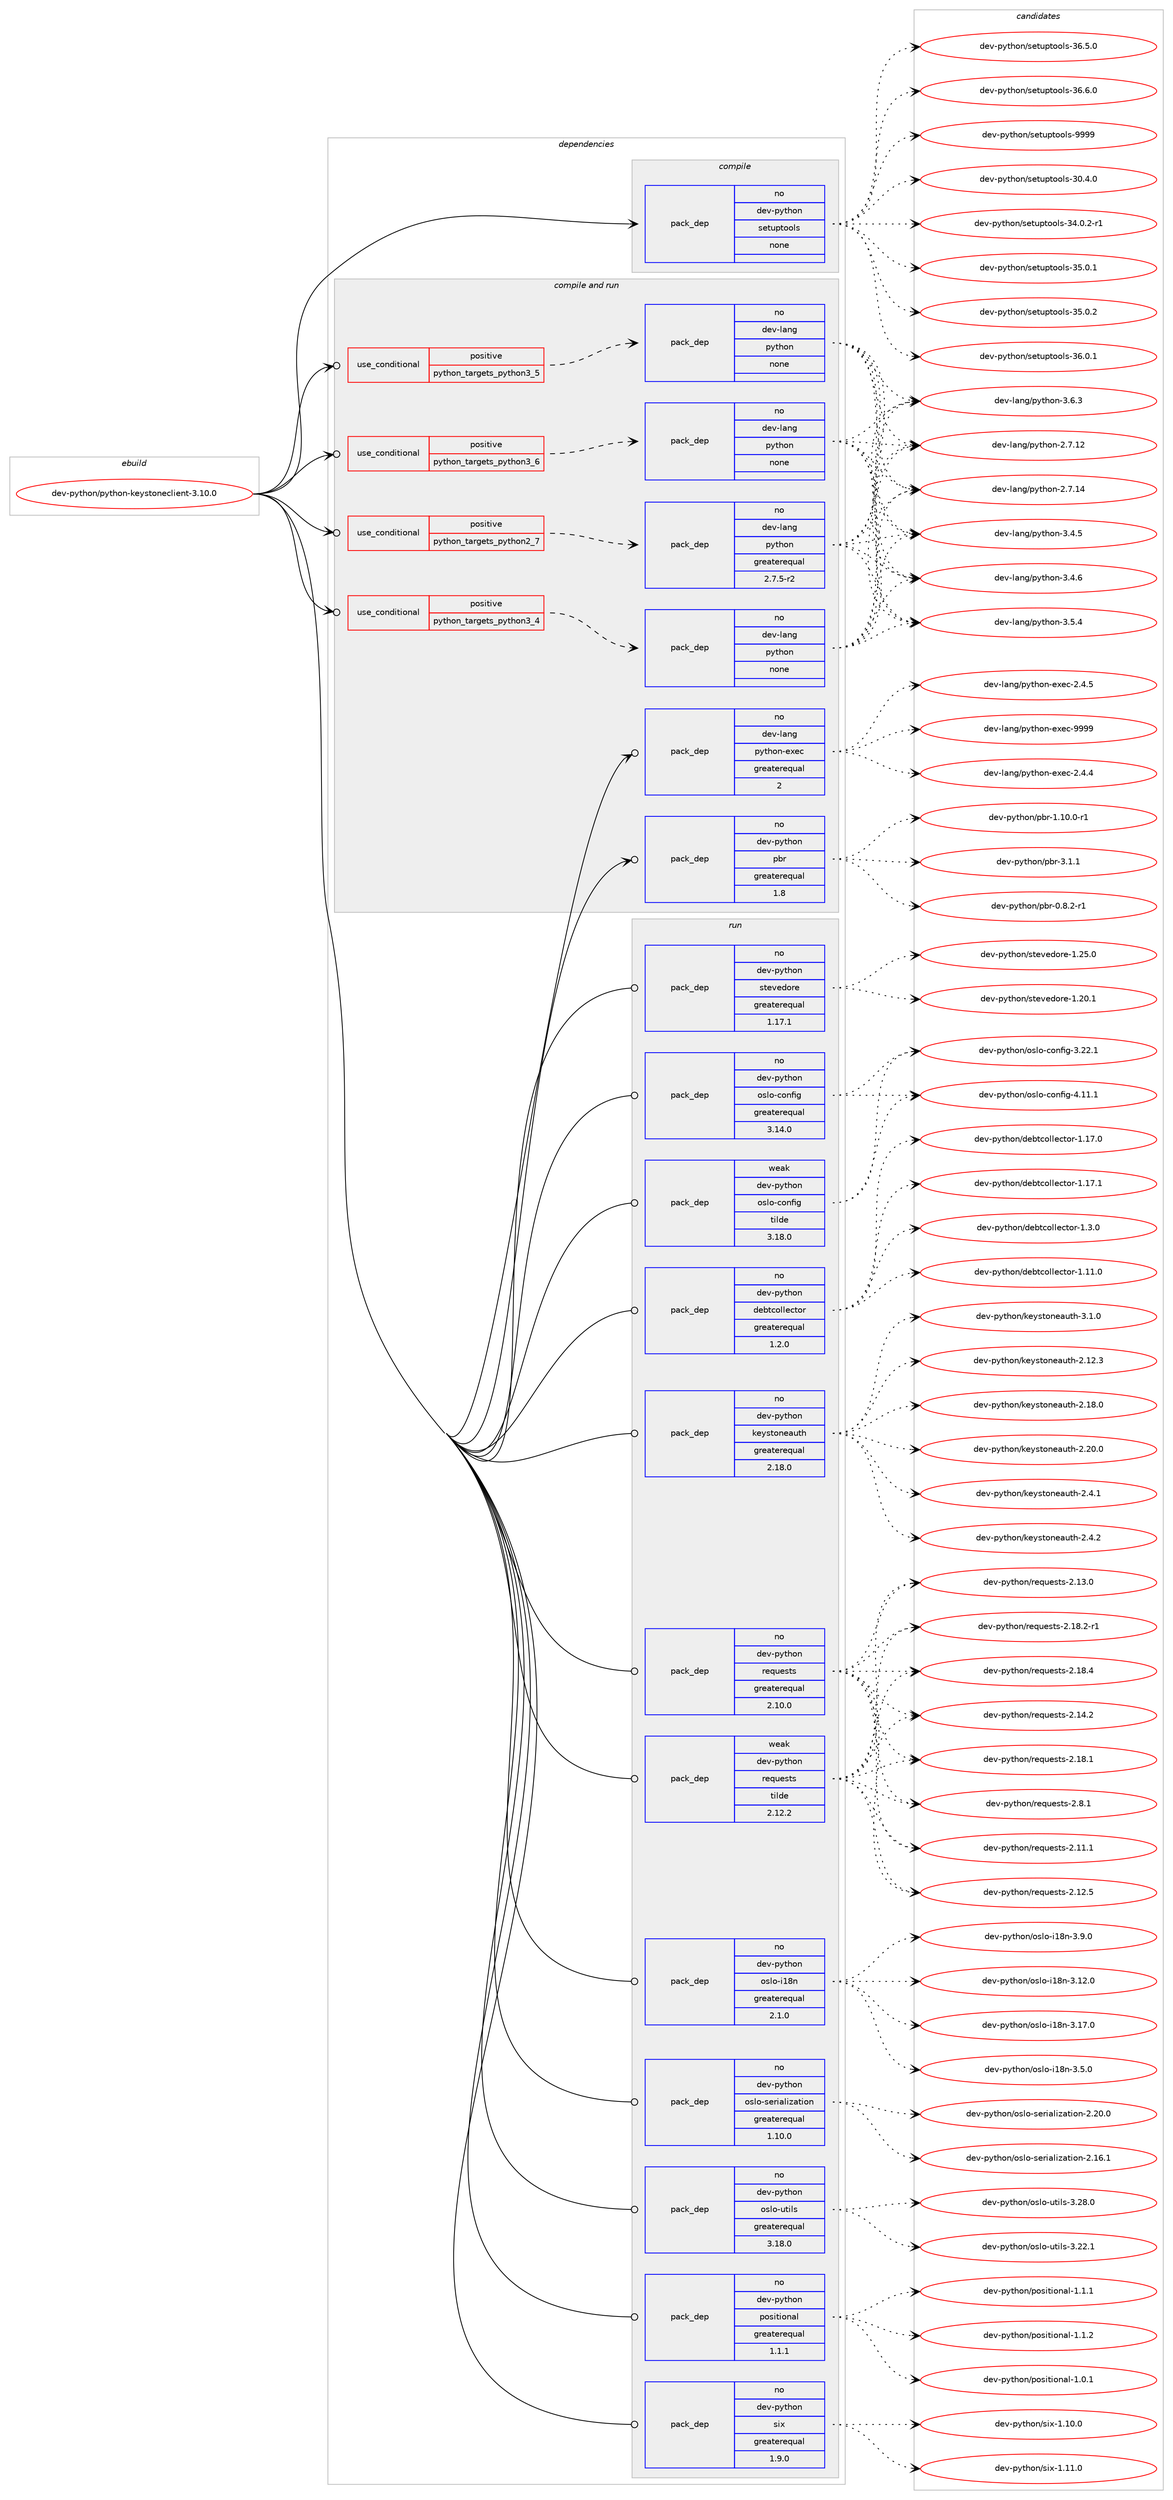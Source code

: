 digraph prolog {

# *************
# Graph options
# *************

newrank=true;
concentrate=true;
compound=true;
graph [rankdir=LR,fontname=Helvetica,fontsize=10,ranksep=1.5];#, ranksep=2.5, nodesep=0.2];
edge  [arrowhead=vee];
node  [fontname=Helvetica,fontsize=10];

# **********
# The ebuild
# **********

subgraph cluster_leftcol {
color=gray;
rank=same;
label=<<i>ebuild</i>>;
id [label="dev-python/python-keystoneclient-3.10.0", color=red, width=4, href="../dev-python/python-keystoneclient-3.10.0.svg"];
}

# ****************
# The dependencies
# ****************

subgraph cluster_midcol {
color=gray;
label=<<i>dependencies</i>>;
subgraph cluster_compile {
fillcolor="#eeeeee";
style=filled;
label=<<i>compile</i>>;
subgraph pack138014 {
dependency182077 [label=<<TABLE BORDER="0" CELLBORDER="1" CELLSPACING="0" CELLPADDING="4" WIDTH="220"><TR><TD ROWSPAN="6" CELLPADDING="30">pack_dep</TD></TR><TR><TD WIDTH="110">no</TD></TR><TR><TD>dev-python</TD></TR><TR><TD>setuptools</TD></TR><TR><TD>none</TD></TR><TR><TD></TD></TR></TABLE>>, shape=none, color=blue];
}
id:e -> dependency182077:w [weight=20,style="solid",arrowhead="vee"];
}
subgraph cluster_compileandrun {
fillcolor="#eeeeee";
style=filled;
label=<<i>compile and run</i>>;
subgraph cond40114 {
dependency182078 [label=<<TABLE BORDER="0" CELLBORDER="1" CELLSPACING="0" CELLPADDING="4"><TR><TD ROWSPAN="3" CELLPADDING="10">use_conditional</TD></TR><TR><TD>positive</TD></TR><TR><TD>python_targets_python2_7</TD></TR></TABLE>>, shape=none, color=red];
subgraph pack138015 {
dependency182079 [label=<<TABLE BORDER="0" CELLBORDER="1" CELLSPACING="0" CELLPADDING="4" WIDTH="220"><TR><TD ROWSPAN="6" CELLPADDING="30">pack_dep</TD></TR><TR><TD WIDTH="110">no</TD></TR><TR><TD>dev-lang</TD></TR><TR><TD>python</TD></TR><TR><TD>greaterequal</TD></TR><TR><TD>2.7.5-r2</TD></TR></TABLE>>, shape=none, color=blue];
}
dependency182078:e -> dependency182079:w [weight=20,style="dashed",arrowhead="vee"];
}
id:e -> dependency182078:w [weight=20,style="solid",arrowhead="odotvee"];
subgraph cond40115 {
dependency182080 [label=<<TABLE BORDER="0" CELLBORDER="1" CELLSPACING="0" CELLPADDING="4"><TR><TD ROWSPAN="3" CELLPADDING="10">use_conditional</TD></TR><TR><TD>positive</TD></TR><TR><TD>python_targets_python3_4</TD></TR></TABLE>>, shape=none, color=red];
subgraph pack138016 {
dependency182081 [label=<<TABLE BORDER="0" CELLBORDER="1" CELLSPACING="0" CELLPADDING="4" WIDTH="220"><TR><TD ROWSPAN="6" CELLPADDING="30">pack_dep</TD></TR><TR><TD WIDTH="110">no</TD></TR><TR><TD>dev-lang</TD></TR><TR><TD>python</TD></TR><TR><TD>none</TD></TR><TR><TD></TD></TR></TABLE>>, shape=none, color=blue];
}
dependency182080:e -> dependency182081:w [weight=20,style="dashed",arrowhead="vee"];
}
id:e -> dependency182080:w [weight=20,style="solid",arrowhead="odotvee"];
subgraph cond40116 {
dependency182082 [label=<<TABLE BORDER="0" CELLBORDER="1" CELLSPACING="0" CELLPADDING="4"><TR><TD ROWSPAN="3" CELLPADDING="10">use_conditional</TD></TR><TR><TD>positive</TD></TR><TR><TD>python_targets_python3_5</TD></TR></TABLE>>, shape=none, color=red];
subgraph pack138017 {
dependency182083 [label=<<TABLE BORDER="0" CELLBORDER="1" CELLSPACING="0" CELLPADDING="4" WIDTH="220"><TR><TD ROWSPAN="6" CELLPADDING="30">pack_dep</TD></TR><TR><TD WIDTH="110">no</TD></TR><TR><TD>dev-lang</TD></TR><TR><TD>python</TD></TR><TR><TD>none</TD></TR><TR><TD></TD></TR></TABLE>>, shape=none, color=blue];
}
dependency182082:e -> dependency182083:w [weight=20,style="dashed",arrowhead="vee"];
}
id:e -> dependency182082:w [weight=20,style="solid",arrowhead="odotvee"];
subgraph cond40117 {
dependency182084 [label=<<TABLE BORDER="0" CELLBORDER="1" CELLSPACING="0" CELLPADDING="4"><TR><TD ROWSPAN="3" CELLPADDING="10">use_conditional</TD></TR><TR><TD>positive</TD></TR><TR><TD>python_targets_python3_6</TD></TR></TABLE>>, shape=none, color=red];
subgraph pack138018 {
dependency182085 [label=<<TABLE BORDER="0" CELLBORDER="1" CELLSPACING="0" CELLPADDING="4" WIDTH="220"><TR><TD ROWSPAN="6" CELLPADDING="30">pack_dep</TD></TR><TR><TD WIDTH="110">no</TD></TR><TR><TD>dev-lang</TD></TR><TR><TD>python</TD></TR><TR><TD>none</TD></TR><TR><TD></TD></TR></TABLE>>, shape=none, color=blue];
}
dependency182084:e -> dependency182085:w [weight=20,style="dashed",arrowhead="vee"];
}
id:e -> dependency182084:w [weight=20,style="solid",arrowhead="odotvee"];
subgraph pack138019 {
dependency182086 [label=<<TABLE BORDER="0" CELLBORDER="1" CELLSPACING="0" CELLPADDING="4" WIDTH="220"><TR><TD ROWSPAN="6" CELLPADDING="30">pack_dep</TD></TR><TR><TD WIDTH="110">no</TD></TR><TR><TD>dev-lang</TD></TR><TR><TD>python-exec</TD></TR><TR><TD>greaterequal</TD></TR><TR><TD>2</TD></TR></TABLE>>, shape=none, color=blue];
}
id:e -> dependency182086:w [weight=20,style="solid",arrowhead="odotvee"];
subgraph pack138020 {
dependency182087 [label=<<TABLE BORDER="0" CELLBORDER="1" CELLSPACING="0" CELLPADDING="4" WIDTH="220"><TR><TD ROWSPAN="6" CELLPADDING="30">pack_dep</TD></TR><TR><TD WIDTH="110">no</TD></TR><TR><TD>dev-python</TD></TR><TR><TD>pbr</TD></TR><TR><TD>greaterequal</TD></TR><TR><TD>1.8</TD></TR></TABLE>>, shape=none, color=blue];
}
id:e -> dependency182087:w [weight=20,style="solid",arrowhead="odotvee"];
}
subgraph cluster_run {
fillcolor="#eeeeee";
style=filled;
label=<<i>run</i>>;
subgraph pack138021 {
dependency182088 [label=<<TABLE BORDER="0" CELLBORDER="1" CELLSPACING="0" CELLPADDING="4" WIDTH="220"><TR><TD ROWSPAN="6" CELLPADDING="30">pack_dep</TD></TR><TR><TD WIDTH="110">no</TD></TR><TR><TD>dev-python</TD></TR><TR><TD>debtcollector</TD></TR><TR><TD>greaterequal</TD></TR><TR><TD>1.2.0</TD></TR></TABLE>>, shape=none, color=blue];
}
id:e -> dependency182088:w [weight=20,style="solid",arrowhead="odot"];
subgraph pack138022 {
dependency182089 [label=<<TABLE BORDER="0" CELLBORDER="1" CELLSPACING="0" CELLPADDING="4" WIDTH="220"><TR><TD ROWSPAN="6" CELLPADDING="30">pack_dep</TD></TR><TR><TD WIDTH="110">no</TD></TR><TR><TD>dev-python</TD></TR><TR><TD>keystoneauth</TD></TR><TR><TD>greaterequal</TD></TR><TR><TD>2.18.0</TD></TR></TABLE>>, shape=none, color=blue];
}
id:e -> dependency182089:w [weight=20,style="solid",arrowhead="odot"];
subgraph pack138023 {
dependency182090 [label=<<TABLE BORDER="0" CELLBORDER="1" CELLSPACING="0" CELLPADDING="4" WIDTH="220"><TR><TD ROWSPAN="6" CELLPADDING="30">pack_dep</TD></TR><TR><TD WIDTH="110">no</TD></TR><TR><TD>dev-python</TD></TR><TR><TD>oslo-config</TD></TR><TR><TD>greaterequal</TD></TR><TR><TD>3.14.0</TD></TR></TABLE>>, shape=none, color=blue];
}
id:e -> dependency182090:w [weight=20,style="solid",arrowhead="odot"];
subgraph pack138024 {
dependency182091 [label=<<TABLE BORDER="0" CELLBORDER="1" CELLSPACING="0" CELLPADDING="4" WIDTH="220"><TR><TD ROWSPAN="6" CELLPADDING="30">pack_dep</TD></TR><TR><TD WIDTH="110">no</TD></TR><TR><TD>dev-python</TD></TR><TR><TD>oslo-i18n</TD></TR><TR><TD>greaterequal</TD></TR><TR><TD>2.1.0</TD></TR></TABLE>>, shape=none, color=blue];
}
id:e -> dependency182091:w [weight=20,style="solid",arrowhead="odot"];
subgraph pack138025 {
dependency182092 [label=<<TABLE BORDER="0" CELLBORDER="1" CELLSPACING="0" CELLPADDING="4" WIDTH="220"><TR><TD ROWSPAN="6" CELLPADDING="30">pack_dep</TD></TR><TR><TD WIDTH="110">no</TD></TR><TR><TD>dev-python</TD></TR><TR><TD>oslo-serialization</TD></TR><TR><TD>greaterequal</TD></TR><TR><TD>1.10.0</TD></TR></TABLE>>, shape=none, color=blue];
}
id:e -> dependency182092:w [weight=20,style="solid",arrowhead="odot"];
subgraph pack138026 {
dependency182093 [label=<<TABLE BORDER="0" CELLBORDER="1" CELLSPACING="0" CELLPADDING="4" WIDTH="220"><TR><TD ROWSPAN="6" CELLPADDING="30">pack_dep</TD></TR><TR><TD WIDTH="110">no</TD></TR><TR><TD>dev-python</TD></TR><TR><TD>oslo-utils</TD></TR><TR><TD>greaterequal</TD></TR><TR><TD>3.18.0</TD></TR></TABLE>>, shape=none, color=blue];
}
id:e -> dependency182093:w [weight=20,style="solid",arrowhead="odot"];
subgraph pack138027 {
dependency182094 [label=<<TABLE BORDER="0" CELLBORDER="1" CELLSPACING="0" CELLPADDING="4" WIDTH="220"><TR><TD ROWSPAN="6" CELLPADDING="30">pack_dep</TD></TR><TR><TD WIDTH="110">no</TD></TR><TR><TD>dev-python</TD></TR><TR><TD>positional</TD></TR><TR><TD>greaterequal</TD></TR><TR><TD>1.1.1</TD></TR></TABLE>>, shape=none, color=blue];
}
id:e -> dependency182094:w [weight=20,style="solid",arrowhead="odot"];
subgraph pack138028 {
dependency182095 [label=<<TABLE BORDER="0" CELLBORDER="1" CELLSPACING="0" CELLPADDING="4" WIDTH="220"><TR><TD ROWSPAN="6" CELLPADDING="30">pack_dep</TD></TR><TR><TD WIDTH="110">no</TD></TR><TR><TD>dev-python</TD></TR><TR><TD>requests</TD></TR><TR><TD>greaterequal</TD></TR><TR><TD>2.10.0</TD></TR></TABLE>>, shape=none, color=blue];
}
id:e -> dependency182095:w [weight=20,style="solid",arrowhead="odot"];
subgraph pack138029 {
dependency182096 [label=<<TABLE BORDER="0" CELLBORDER="1" CELLSPACING="0" CELLPADDING="4" WIDTH="220"><TR><TD ROWSPAN="6" CELLPADDING="30">pack_dep</TD></TR><TR><TD WIDTH="110">no</TD></TR><TR><TD>dev-python</TD></TR><TR><TD>six</TD></TR><TR><TD>greaterequal</TD></TR><TR><TD>1.9.0</TD></TR></TABLE>>, shape=none, color=blue];
}
id:e -> dependency182096:w [weight=20,style="solid",arrowhead="odot"];
subgraph pack138030 {
dependency182097 [label=<<TABLE BORDER="0" CELLBORDER="1" CELLSPACING="0" CELLPADDING="4" WIDTH="220"><TR><TD ROWSPAN="6" CELLPADDING="30">pack_dep</TD></TR><TR><TD WIDTH="110">no</TD></TR><TR><TD>dev-python</TD></TR><TR><TD>stevedore</TD></TR><TR><TD>greaterequal</TD></TR><TR><TD>1.17.1</TD></TR></TABLE>>, shape=none, color=blue];
}
id:e -> dependency182097:w [weight=20,style="solid",arrowhead="odot"];
subgraph pack138031 {
dependency182098 [label=<<TABLE BORDER="0" CELLBORDER="1" CELLSPACING="0" CELLPADDING="4" WIDTH="220"><TR><TD ROWSPAN="6" CELLPADDING="30">pack_dep</TD></TR><TR><TD WIDTH="110">weak</TD></TR><TR><TD>dev-python</TD></TR><TR><TD>oslo-config</TD></TR><TR><TD>tilde</TD></TR><TR><TD>3.18.0</TD></TR></TABLE>>, shape=none, color=blue];
}
id:e -> dependency182098:w [weight=20,style="solid",arrowhead="odot"];
subgraph pack138032 {
dependency182099 [label=<<TABLE BORDER="0" CELLBORDER="1" CELLSPACING="0" CELLPADDING="4" WIDTH="220"><TR><TD ROWSPAN="6" CELLPADDING="30">pack_dep</TD></TR><TR><TD WIDTH="110">weak</TD></TR><TR><TD>dev-python</TD></TR><TR><TD>requests</TD></TR><TR><TD>tilde</TD></TR><TR><TD>2.12.2</TD></TR></TABLE>>, shape=none, color=blue];
}
id:e -> dependency182099:w [weight=20,style="solid",arrowhead="odot"];
}
}

# **************
# The candidates
# **************

subgraph cluster_choices {
rank=same;
color=gray;
label=<<i>candidates</i>>;

subgraph choice138014 {
color=black;
nodesep=1;
choice100101118451121211161041111104711510111611711211611111110811545514846524648 [label="dev-python/setuptools-30.4.0", color=red, width=4,href="../dev-python/setuptools-30.4.0.svg"];
choice1001011184511212111610411111047115101116117112116111111108115455152464846504511449 [label="dev-python/setuptools-34.0.2-r1", color=red, width=4,href="../dev-python/setuptools-34.0.2-r1.svg"];
choice100101118451121211161041111104711510111611711211611111110811545515346484649 [label="dev-python/setuptools-35.0.1", color=red, width=4,href="../dev-python/setuptools-35.0.1.svg"];
choice100101118451121211161041111104711510111611711211611111110811545515346484650 [label="dev-python/setuptools-35.0.2", color=red, width=4,href="../dev-python/setuptools-35.0.2.svg"];
choice100101118451121211161041111104711510111611711211611111110811545515446484649 [label="dev-python/setuptools-36.0.1", color=red, width=4,href="../dev-python/setuptools-36.0.1.svg"];
choice100101118451121211161041111104711510111611711211611111110811545515446534648 [label="dev-python/setuptools-36.5.0", color=red, width=4,href="../dev-python/setuptools-36.5.0.svg"];
choice100101118451121211161041111104711510111611711211611111110811545515446544648 [label="dev-python/setuptools-36.6.0", color=red, width=4,href="../dev-python/setuptools-36.6.0.svg"];
choice10010111845112121116104111110471151011161171121161111111081154557575757 [label="dev-python/setuptools-9999", color=red, width=4,href="../dev-python/setuptools-9999.svg"];
dependency182077:e -> choice100101118451121211161041111104711510111611711211611111110811545514846524648:w [style=dotted,weight="100"];
dependency182077:e -> choice1001011184511212111610411111047115101116117112116111111108115455152464846504511449:w [style=dotted,weight="100"];
dependency182077:e -> choice100101118451121211161041111104711510111611711211611111110811545515346484649:w [style=dotted,weight="100"];
dependency182077:e -> choice100101118451121211161041111104711510111611711211611111110811545515346484650:w [style=dotted,weight="100"];
dependency182077:e -> choice100101118451121211161041111104711510111611711211611111110811545515446484649:w [style=dotted,weight="100"];
dependency182077:e -> choice100101118451121211161041111104711510111611711211611111110811545515446534648:w [style=dotted,weight="100"];
dependency182077:e -> choice100101118451121211161041111104711510111611711211611111110811545515446544648:w [style=dotted,weight="100"];
dependency182077:e -> choice10010111845112121116104111110471151011161171121161111111081154557575757:w [style=dotted,weight="100"];
}
subgraph choice138015 {
color=black;
nodesep=1;
choice10010111845108971101034711212111610411111045504655464950 [label="dev-lang/python-2.7.12", color=red, width=4,href="../dev-lang/python-2.7.12.svg"];
choice10010111845108971101034711212111610411111045504655464952 [label="dev-lang/python-2.7.14", color=red, width=4,href="../dev-lang/python-2.7.14.svg"];
choice100101118451089711010347112121116104111110455146524653 [label="dev-lang/python-3.4.5", color=red, width=4,href="../dev-lang/python-3.4.5.svg"];
choice100101118451089711010347112121116104111110455146524654 [label="dev-lang/python-3.4.6", color=red, width=4,href="../dev-lang/python-3.4.6.svg"];
choice100101118451089711010347112121116104111110455146534652 [label="dev-lang/python-3.5.4", color=red, width=4,href="../dev-lang/python-3.5.4.svg"];
choice100101118451089711010347112121116104111110455146544651 [label="dev-lang/python-3.6.3", color=red, width=4,href="../dev-lang/python-3.6.3.svg"];
dependency182079:e -> choice10010111845108971101034711212111610411111045504655464950:w [style=dotted,weight="100"];
dependency182079:e -> choice10010111845108971101034711212111610411111045504655464952:w [style=dotted,weight="100"];
dependency182079:e -> choice100101118451089711010347112121116104111110455146524653:w [style=dotted,weight="100"];
dependency182079:e -> choice100101118451089711010347112121116104111110455146524654:w [style=dotted,weight="100"];
dependency182079:e -> choice100101118451089711010347112121116104111110455146534652:w [style=dotted,weight="100"];
dependency182079:e -> choice100101118451089711010347112121116104111110455146544651:w [style=dotted,weight="100"];
}
subgraph choice138016 {
color=black;
nodesep=1;
choice10010111845108971101034711212111610411111045504655464950 [label="dev-lang/python-2.7.12", color=red, width=4,href="../dev-lang/python-2.7.12.svg"];
choice10010111845108971101034711212111610411111045504655464952 [label="dev-lang/python-2.7.14", color=red, width=4,href="../dev-lang/python-2.7.14.svg"];
choice100101118451089711010347112121116104111110455146524653 [label="dev-lang/python-3.4.5", color=red, width=4,href="../dev-lang/python-3.4.5.svg"];
choice100101118451089711010347112121116104111110455146524654 [label="dev-lang/python-3.4.6", color=red, width=4,href="../dev-lang/python-3.4.6.svg"];
choice100101118451089711010347112121116104111110455146534652 [label="dev-lang/python-3.5.4", color=red, width=4,href="../dev-lang/python-3.5.4.svg"];
choice100101118451089711010347112121116104111110455146544651 [label="dev-lang/python-3.6.3", color=red, width=4,href="../dev-lang/python-3.6.3.svg"];
dependency182081:e -> choice10010111845108971101034711212111610411111045504655464950:w [style=dotted,weight="100"];
dependency182081:e -> choice10010111845108971101034711212111610411111045504655464952:w [style=dotted,weight="100"];
dependency182081:e -> choice100101118451089711010347112121116104111110455146524653:w [style=dotted,weight="100"];
dependency182081:e -> choice100101118451089711010347112121116104111110455146524654:w [style=dotted,weight="100"];
dependency182081:e -> choice100101118451089711010347112121116104111110455146534652:w [style=dotted,weight="100"];
dependency182081:e -> choice100101118451089711010347112121116104111110455146544651:w [style=dotted,weight="100"];
}
subgraph choice138017 {
color=black;
nodesep=1;
choice10010111845108971101034711212111610411111045504655464950 [label="dev-lang/python-2.7.12", color=red, width=4,href="../dev-lang/python-2.7.12.svg"];
choice10010111845108971101034711212111610411111045504655464952 [label="dev-lang/python-2.7.14", color=red, width=4,href="../dev-lang/python-2.7.14.svg"];
choice100101118451089711010347112121116104111110455146524653 [label="dev-lang/python-3.4.5", color=red, width=4,href="../dev-lang/python-3.4.5.svg"];
choice100101118451089711010347112121116104111110455146524654 [label="dev-lang/python-3.4.6", color=red, width=4,href="../dev-lang/python-3.4.6.svg"];
choice100101118451089711010347112121116104111110455146534652 [label="dev-lang/python-3.5.4", color=red, width=4,href="../dev-lang/python-3.5.4.svg"];
choice100101118451089711010347112121116104111110455146544651 [label="dev-lang/python-3.6.3", color=red, width=4,href="../dev-lang/python-3.6.3.svg"];
dependency182083:e -> choice10010111845108971101034711212111610411111045504655464950:w [style=dotted,weight="100"];
dependency182083:e -> choice10010111845108971101034711212111610411111045504655464952:w [style=dotted,weight="100"];
dependency182083:e -> choice100101118451089711010347112121116104111110455146524653:w [style=dotted,weight="100"];
dependency182083:e -> choice100101118451089711010347112121116104111110455146524654:w [style=dotted,weight="100"];
dependency182083:e -> choice100101118451089711010347112121116104111110455146534652:w [style=dotted,weight="100"];
dependency182083:e -> choice100101118451089711010347112121116104111110455146544651:w [style=dotted,weight="100"];
}
subgraph choice138018 {
color=black;
nodesep=1;
choice10010111845108971101034711212111610411111045504655464950 [label="dev-lang/python-2.7.12", color=red, width=4,href="../dev-lang/python-2.7.12.svg"];
choice10010111845108971101034711212111610411111045504655464952 [label="dev-lang/python-2.7.14", color=red, width=4,href="../dev-lang/python-2.7.14.svg"];
choice100101118451089711010347112121116104111110455146524653 [label="dev-lang/python-3.4.5", color=red, width=4,href="../dev-lang/python-3.4.5.svg"];
choice100101118451089711010347112121116104111110455146524654 [label="dev-lang/python-3.4.6", color=red, width=4,href="../dev-lang/python-3.4.6.svg"];
choice100101118451089711010347112121116104111110455146534652 [label="dev-lang/python-3.5.4", color=red, width=4,href="../dev-lang/python-3.5.4.svg"];
choice100101118451089711010347112121116104111110455146544651 [label="dev-lang/python-3.6.3", color=red, width=4,href="../dev-lang/python-3.6.3.svg"];
dependency182085:e -> choice10010111845108971101034711212111610411111045504655464950:w [style=dotted,weight="100"];
dependency182085:e -> choice10010111845108971101034711212111610411111045504655464952:w [style=dotted,weight="100"];
dependency182085:e -> choice100101118451089711010347112121116104111110455146524653:w [style=dotted,weight="100"];
dependency182085:e -> choice100101118451089711010347112121116104111110455146524654:w [style=dotted,weight="100"];
dependency182085:e -> choice100101118451089711010347112121116104111110455146534652:w [style=dotted,weight="100"];
dependency182085:e -> choice100101118451089711010347112121116104111110455146544651:w [style=dotted,weight="100"];
}
subgraph choice138019 {
color=black;
nodesep=1;
choice1001011184510897110103471121211161041111104510112010199455046524652 [label="dev-lang/python-exec-2.4.4", color=red, width=4,href="../dev-lang/python-exec-2.4.4.svg"];
choice1001011184510897110103471121211161041111104510112010199455046524653 [label="dev-lang/python-exec-2.4.5", color=red, width=4,href="../dev-lang/python-exec-2.4.5.svg"];
choice10010111845108971101034711212111610411111045101120101994557575757 [label="dev-lang/python-exec-9999", color=red, width=4,href="../dev-lang/python-exec-9999.svg"];
dependency182086:e -> choice1001011184510897110103471121211161041111104510112010199455046524652:w [style=dotted,weight="100"];
dependency182086:e -> choice1001011184510897110103471121211161041111104510112010199455046524653:w [style=dotted,weight="100"];
dependency182086:e -> choice10010111845108971101034711212111610411111045101120101994557575757:w [style=dotted,weight="100"];
}
subgraph choice138020 {
color=black;
nodesep=1;
choice1001011184511212111610411111047112981144548465646504511449 [label="dev-python/pbr-0.8.2-r1", color=red, width=4,href="../dev-python/pbr-0.8.2-r1.svg"];
choice100101118451121211161041111104711298114454946494846484511449 [label="dev-python/pbr-1.10.0-r1", color=red, width=4,href="../dev-python/pbr-1.10.0-r1.svg"];
choice100101118451121211161041111104711298114455146494649 [label="dev-python/pbr-3.1.1", color=red, width=4,href="../dev-python/pbr-3.1.1.svg"];
dependency182087:e -> choice1001011184511212111610411111047112981144548465646504511449:w [style=dotted,weight="100"];
dependency182087:e -> choice100101118451121211161041111104711298114454946494846484511449:w [style=dotted,weight="100"];
dependency182087:e -> choice100101118451121211161041111104711298114455146494649:w [style=dotted,weight="100"];
}
subgraph choice138021 {
color=black;
nodesep=1;
choice100101118451121211161041111104710010198116991111081081019911611111445494649494648 [label="dev-python/debtcollector-1.11.0", color=red, width=4,href="../dev-python/debtcollector-1.11.0.svg"];
choice100101118451121211161041111104710010198116991111081081019911611111445494649554648 [label="dev-python/debtcollector-1.17.0", color=red, width=4,href="../dev-python/debtcollector-1.17.0.svg"];
choice100101118451121211161041111104710010198116991111081081019911611111445494649554649 [label="dev-python/debtcollector-1.17.1", color=red, width=4,href="../dev-python/debtcollector-1.17.1.svg"];
choice1001011184511212111610411111047100101981169911110810810199116111114454946514648 [label="dev-python/debtcollector-1.3.0", color=red, width=4,href="../dev-python/debtcollector-1.3.0.svg"];
dependency182088:e -> choice100101118451121211161041111104710010198116991111081081019911611111445494649494648:w [style=dotted,weight="100"];
dependency182088:e -> choice100101118451121211161041111104710010198116991111081081019911611111445494649554648:w [style=dotted,weight="100"];
dependency182088:e -> choice100101118451121211161041111104710010198116991111081081019911611111445494649554649:w [style=dotted,weight="100"];
dependency182088:e -> choice1001011184511212111610411111047100101981169911110810810199116111114454946514648:w [style=dotted,weight="100"];
}
subgraph choice138022 {
color=black;
nodesep=1;
choice10010111845112121116104111110471071011211151161111101019711711610445504649504651 [label="dev-python/keystoneauth-2.12.3", color=red, width=4,href="../dev-python/keystoneauth-2.12.3.svg"];
choice10010111845112121116104111110471071011211151161111101019711711610445504649564648 [label="dev-python/keystoneauth-2.18.0", color=red, width=4,href="../dev-python/keystoneauth-2.18.0.svg"];
choice10010111845112121116104111110471071011211151161111101019711711610445504650484648 [label="dev-python/keystoneauth-2.20.0", color=red, width=4,href="../dev-python/keystoneauth-2.20.0.svg"];
choice100101118451121211161041111104710710112111511611111010197117116104455046524649 [label="dev-python/keystoneauth-2.4.1", color=red, width=4,href="../dev-python/keystoneauth-2.4.1.svg"];
choice100101118451121211161041111104710710112111511611111010197117116104455046524650 [label="dev-python/keystoneauth-2.4.2", color=red, width=4,href="../dev-python/keystoneauth-2.4.2.svg"];
choice100101118451121211161041111104710710112111511611111010197117116104455146494648 [label="dev-python/keystoneauth-3.1.0", color=red, width=4,href="../dev-python/keystoneauth-3.1.0.svg"];
dependency182089:e -> choice10010111845112121116104111110471071011211151161111101019711711610445504649504651:w [style=dotted,weight="100"];
dependency182089:e -> choice10010111845112121116104111110471071011211151161111101019711711610445504649564648:w [style=dotted,weight="100"];
dependency182089:e -> choice10010111845112121116104111110471071011211151161111101019711711610445504650484648:w [style=dotted,weight="100"];
dependency182089:e -> choice100101118451121211161041111104710710112111511611111010197117116104455046524649:w [style=dotted,weight="100"];
dependency182089:e -> choice100101118451121211161041111104710710112111511611111010197117116104455046524650:w [style=dotted,weight="100"];
dependency182089:e -> choice100101118451121211161041111104710710112111511611111010197117116104455146494648:w [style=dotted,weight="100"];
}
subgraph choice138023 {
color=black;
nodesep=1;
choice1001011184511212111610411111047111115108111459911111010210510345514650504649 [label="dev-python/oslo-config-3.22.1", color=red, width=4,href="../dev-python/oslo-config-3.22.1.svg"];
choice1001011184511212111610411111047111115108111459911111010210510345524649494649 [label="dev-python/oslo-config-4.11.1", color=red, width=4,href="../dev-python/oslo-config-4.11.1.svg"];
dependency182090:e -> choice1001011184511212111610411111047111115108111459911111010210510345514650504649:w [style=dotted,weight="100"];
dependency182090:e -> choice1001011184511212111610411111047111115108111459911111010210510345524649494649:w [style=dotted,weight="100"];
}
subgraph choice138024 {
color=black;
nodesep=1;
choice100101118451121211161041111104711111510811145105495611045514649504648 [label="dev-python/oslo-i18n-3.12.0", color=red, width=4,href="../dev-python/oslo-i18n-3.12.0.svg"];
choice100101118451121211161041111104711111510811145105495611045514649554648 [label="dev-python/oslo-i18n-3.17.0", color=red, width=4,href="../dev-python/oslo-i18n-3.17.0.svg"];
choice1001011184511212111610411111047111115108111451054956110455146534648 [label="dev-python/oslo-i18n-3.5.0", color=red, width=4,href="../dev-python/oslo-i18n-3.5.0.svg"];
choice1001011184511212111610411111047111115108111451054956110455146574648 [label="dev-python/oslo-i18n-3.9.0", color=red, width=4,href="../dev-python/oslo-i18n-3.9.0.svg"];
dependency182091:e -> choice100101118451121211161041111104711111510811145105495611045514649504648:w [style=dotted,weight="100"];
dependency182091:e -> choice100101118451121211161041111104711111510811145105495611045514649554648:w [style=dotted,weight="100"];
dependency182091:e -> choice1001011184511212111610411111047111115108111451054956110455146534648:w [style=dotted,weight="100"];
dependency182091:e -> choice1001011184511212111610411111047111115108111451054956110455146574648:w [style=dotted,weight="100"];
}
subgraph choice138025 {
color=black;
nodesep=1;
choice100101118451121211161041111104711111510811145115101114105971081051229711610511111045504649544649 [label="dev-python/oslo-serialization-2.16.1", color=red, width=4,href="../dev-python/oslo-serialization-2.16.1.svg"];
choice100101118451121211161041111104711111510811145115101114105971081051229711610511111045504650484648 [label="dev-python/oslo-serialization-2.20.0", color=red, width=4,href="../dev-python/oslo-serialization-2.20.0.svg"];
dependency182092:e -> choice100101118451121211161041111104711111510811145115101114105971081051229711610511111045504649544649:w [style=dotted,weight="100"];
dependency182092:e -> choice100101118451121211161041111104711111510811145115101114105971081051229711610511111045504650484648:w [style=dotted,weight="100"];
}
subgraph choice138026 {
color=black;
nodesep=1;
choice10010111845112121116104111110471111151081114511711610510811545514650504649 [label="dev-python/oslo-utils-3.22.1", color=red, width=4,href="../dev-python/oslo-utils-3.22.1.svg"];
choice10010111845112121116104111110471111151081114511711610510811545514650564648 [label="dev-python/oslo-utils-3.28.0", color=red, width=4,href="../dev-python/oslo-utils-3.28.0.svg"];
dependency182093:e -> choice10010111845112121116104111110471111151081114511711610510811545514650504649:w [style=dotted,weight="100"];
dependency182093:e -> choice10010111845112121116104111110471111151081114511711610510811545514650564648:w [style=dotted,weight="100"];
}
subgraph choice138027 {
color=black;
nodesep=1;
choice100101118451121211161041111104711211111510511610511111097108454946484649 [label="dev-python/positional-1.0.1", color=red, width=4,href="../dev-python/positional-1.0.1.svg"];
choice100101118451121211161041111104711211111510511610511111097108454946494649 [label="dev-python/positional-1.1.1", color=red, width=4,href="../dev-python/positional-1.1.1.svg"];
choice100101118451121211161041111104711211111510511610511111097108454946494650 [label="dev-python/positional-1.1.2", color=red, width=4,href="../dev-python/positional-1.1.2.svg"];
dependency182094:e -> choice100101118451121211161041111104711211111510511610511111097108454946484649:w [style=dotted,weight="100"];
dependency182094:e -> choice100101118451121211161041111104711211111510511610511111097108454946494649:w [style=dotted,weight="100"];
dependency182094:e -> choice100101118451121211161041111104711211111510511610511111097108454946494650:w [style=dotted,weight="100"];
}
subgraph choice138028 {
color=black;
nodesep=1;
choice100101118451121211161041111104711410111311710111511611545504649494649 [label="dev-python/requests-2.11.1", color=red, width=4,href="../dev-python/requests-2.11.1.svg"];
choice100101118451121211161041111104711410111311710111511611545504649504653 [label="dev-python/requests-2.12.5", color=red, width=4,href="../dev-python/requests-2.12.5.svg"];
choice100101118451121211161041111104711410111311710111511611545504649514648 [label="dev-python/requests-2.13.0", color=red, width=4,href="../dev-python/requests-2.13.0.svg"];
choice100101118451121211161041111104711410111311710111511611545504649524650 [label="dev-python/requests-2.14.2", color=red, width=4,href="../dev-python/requests-2.14.2.svg"];
choice100101118451121211161041111104711410111311710111511611545504649564649 [label="dev-python/requests-2.18.1", color=red, width=4,href="../dev-python/requests-2.18.1.svg"];
choice1001011184511212111610411111047114101113117101115116115455046495646504511449 [label="dev-python/requests-2.18.2-r1", color=red, width=4,href="../dev-python/requests-2.18.2-r1.svg"];
choice100101118451121211161041111104711410111311710111511611545504649564652 [label="dev-python/requests-2.18.4", color=red, width=4,href="../dev-python/requests-2.18.4.svg"];
choice1001011184511212111610411111047114101113117101115116115455046564649 [label="dev-python/requests-2.8.1", color=red, width=4,href="../dev-python/requests-2.8.1.svg"];
dependency182095:e -> choice100101118451121211161041111104711410111311710111511611545504649494649:w [style=dotted,weight="100"];
dependency182095:e -> choice100101118451121211161041111104711410111311710111511611545504649504653:w [style=dotted,weight="100"];
dependency182095:e -> choice100101118451121211161041111104711410111311710111511611545504649514648:w [style=dotted,weight="100"];
dependency182095:e -> choice100101118451121211161041111104711410111311710111511611545504649524650:w [style=dotted,weight="100"];
dependency182095:e -> choice100101118451121211161041111104711410111311710111511611545504649564649:w [style=dotted,weight="100"];
dependency182095:e -> choice1001011184511212111610411111047114101113117101115116115455046495646504511449:w [style=dotted,weight="100"];
dependency182095:e -> choice100101118451121211161041111104711410111311710111511611545504649564652:w [style=dotted,weight="100"];
dependency182095:e -> choice1001011184511212111610411111047114101113117101115116115455046564649:w [style=dotted,weight="100"];
}
subgraph choice138029 {
color=black;
nodesep=1;
choice100101118451121211161041111104711510512045494649484648 [label="dev-python/six-1.10.0", color=red, width=4,href="../dev-python/six-1.10.0.svg"];
choice100101118451121211161041111104711510512045494649494648 [label="dev-python/six-1.11.0", color=red, width=4,href="../dev-python/six-1.11.0.svg"];
dependency182096:e -> choice100101118451121211161041111104711510512045494649484648:w [style=dotted,weight="100"];
dependency182096:e -> choice100101118451121211161041111104711510512045494649494648:w [style=dotted,weight="100"];
}
subgraph choice138030 {
color=black;
nodesep=1;
choice100101118451121211161041111104711511610111810110011111410145494650484649 [label="dev-python/stevedore-1.20.1", color=red, width=4,href="../dev-python/stevedore-1.20.1.svg"];
choice100101118451121211161041111104711511610111810110011111410145494650534648 [label="dev-python/stevedore-1.25.0", color=red, width=4,href="../dev-python/stevedore-1.25.0.svg"];
dependency182097:e -> choice100101118451121211161041111104711511610111810110011111410145494650484649:w [style=dotted,weight="100"];
dependency182097:e -> choice100101118451121211161041111104711511610111810110011111410145494650534648:w [style=dotted,weight="100"];
}
subgraph choice138031 {
color=black;
nodesep=1;
choice1001011184511212111610411111047111115108111459911111010210510345514650504649 [label="dev-python/oslo-config-3.22.1", color=red, width=4,href="../dev-python/oslo-config-3.22.1.svg"];
choice1001011184511212111610411111047111115108111459911111010210510345524649494649 [label="dev-python/oslo-config-4.11.1", color=red, width=4,href="../dev-python/oslo-config-4.11.1.svg"];
dependency182098:e -> choice1001011184511212111610411111047111115108111459911111010210510345514650504649:w [style=dotted,weight="100"];
dependency182098:e -> choice1001011184511212111610411111047111115108111459911111010210510345524649494649:w [style=dotted,weight="100"];
}
subgraph choice138032 {
color=black;
nodesep=1;
choice100101118451121211161041111104711410111311710111511611545504649494649 [label="dev-python/requests-2.11.1", color=red, width=4,href="../dev-python/requests-2.11.1.svg"];
choice100101118451121211161041111104711410111311710111511611545504649504653 [label="dev-python/requests-2.12.5", color=red, width=4,href="../dev-python/requests-2.12.5.svg"];
choice100101118451121211161041111104711410111311710111511611545504649514648 [label="dev-python/requests-2.13.0", color=red, width=4,href="../dev-python/requests-2.13.0.svg"];
choice100101118451121211161041111104711410111311710111511611545504649524650 [label="dev-python/requests-2.14.2", color=red, width=4,href="../dev-python/requests-2.14.2.svg"];
choice100101118451121211161041111104711410111311710111511611545504649564649 [label="dev-python/requests-2.18.1", color=red, width=4,href="../dev-python/requests-2.18.1.svg"];
choice1001011184511212111610411111047114101113117101115116115455046495646504511449 [label="dev-python/requests-2.18.2-r1", color=red, width=4,href="../dev-python/requests-2.18.2-r1.svg"];
choice100101118451121211161041111104711410111311710111511611545504649564652 [label="dev-python/requests-2.18.4", color=red, width=4,href="../dev-python/requests-2.18.4.svg"];
choice1001011184511212111610411111047114101113117101115116115455046564649 [label="dev-python/requests-2.8.1", color=red, width=4,href="../dev-python/requests-2.8.1.svg"];
dependency182099:e -> choice100101118451121211161041111104711410111311710111511611545504649494649:w [style=dotted,weight="100"];
dependency182099:e -> choice100101118451121211161041111104711410111311710111511611545504649504653:w [style=dotted,weight="100"];
dependency182099:e -> choice100101118451121211161041111104711410111311710111511611545504649514648:w [style=dotted,weight="100"];
dependency182099:e -> choice100101118451121211161041111104711410111311710111511611545504649524650:w [style=dotted,weight="100"];
dependency182099:e -> choice100101118451121211161041111104711410111311710111511611545504649564649:w [style=dotted,weight="100"];
dependency182099:e -> choice1001011184511212111610411111047114101113117101115116115455046495646504511449:w [style=dotted,weight="100"];
dependency182099:e -> choice100101118451121211161041111104711410111311710111511611545504649564652:w [style=dotted,weight="100"];
dependency182099:e -> choice1001011184511212111610411111047114101113117101115116115455046564649:w [style=dotted,weight="100"];
}
}

}
